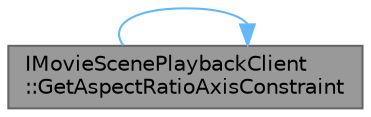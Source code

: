 digraph "IMovieScenePlaybackClient::GetAspectRatioAxisConstraint"
{
 // INTERACTIVE_SVG=YES
 // LATEX_PDF_SIZE
  bgcolor="transparent";
  edge [fontname=Helvetica,fontsize=10,labelfontname=Helvetica,labelfontsize=10];
  node [fontname=Helvetica,fontsize=10,shape=box,height=0.2,width=0.4];
  rankdir="LR";
  Node1 [id="Node000001",label="IMovieScenePlaybackClient\l::GetAspectRatioAxisConstraint",height=0.2,width=0.4,color="gray40", fillcolor="grey60", style="filled", fontcolor="black",tooltip="Whether this playback client wants a specific aspect ratio axis constraint during playback."];
  Node1 -> Node1 [id="edge1_Node000001_Node000001",color="steelblue1",style="solid",tooltip=" "];
}
